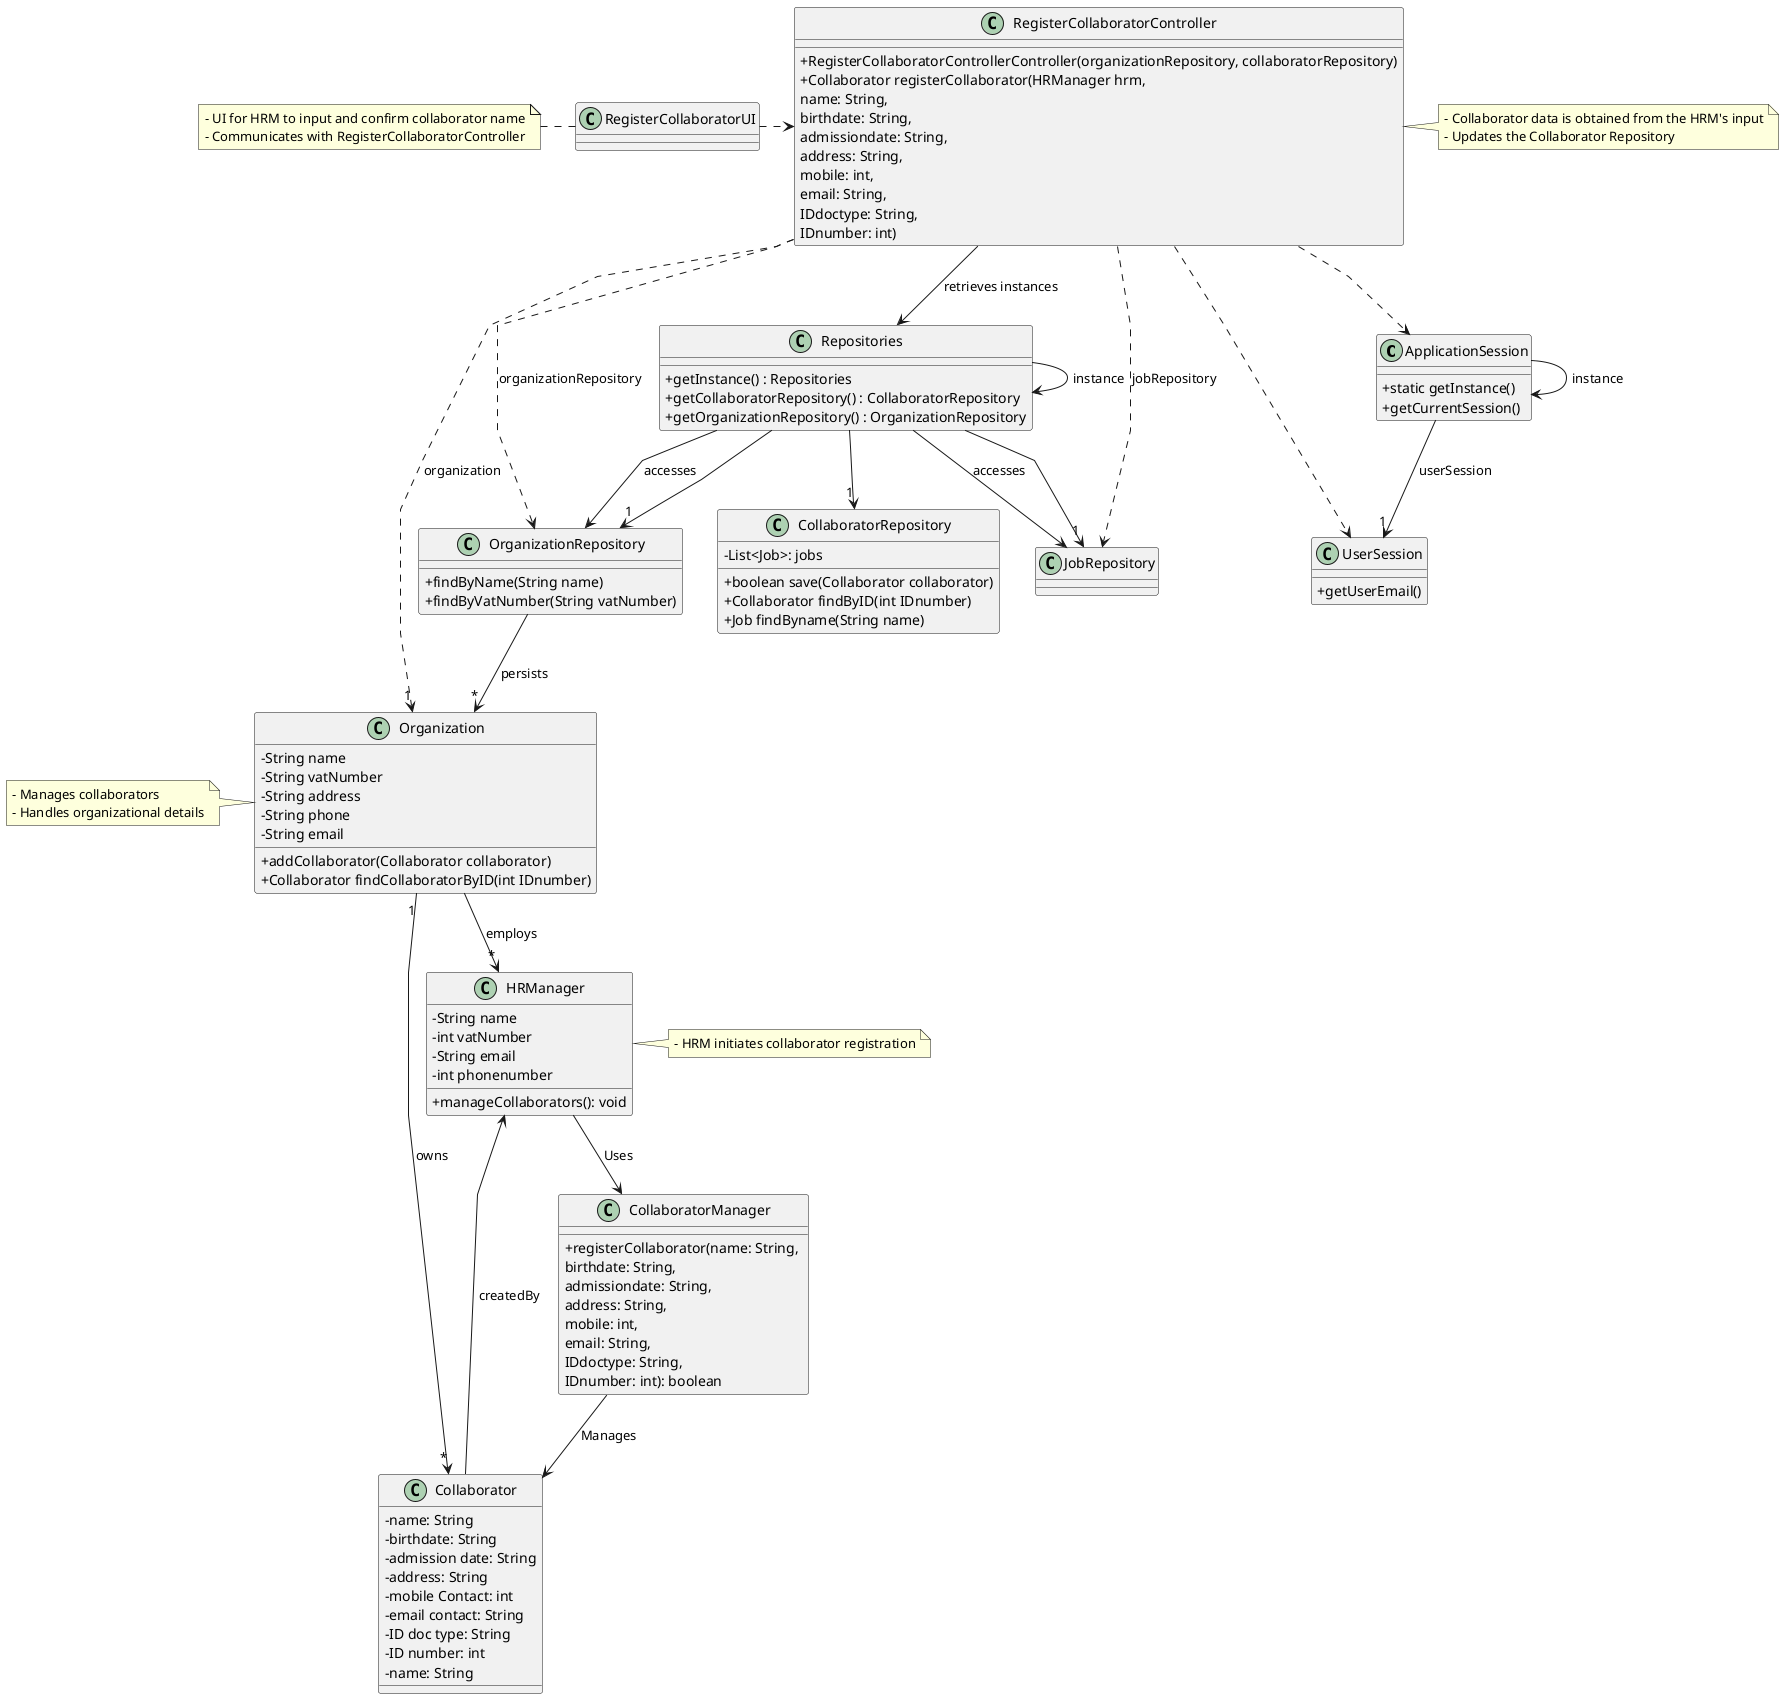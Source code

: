 @startuml
 'skinparam monochrome true
 skinparam packageStyle rectangle
 skinparam shadowing false
 skinparam linetype polyline
 'skinparam linetype orto

 skinparam classAttributeIconSize 0

 'left to right direction

 class ApplicationSession
 {
     + static getInstance()
     + getCurrentSession()
 }

 class UserSession
 {
     + getUserEmail()
 }

class Collaborator {
    - name: String
    - birthdate: String
    - admission date: String
    - address: String
    - mobile Contact: int
    - email contact: String
    - ID doc type: String
    - ID number: int
}

class Collaborator {
    - name: String
}

 class CollaboratorManager {
     + registerCollaborator(name: String, \nbirthdate: String, \nadmissiondate: String, \naddress: String, \nmobile: int, \nemail: String, \nIDdoctype: String, \nIDnumber: int): boolean
 }

 class CollaboratorRepository {
   + boolean save(Collaborator collaborator)
   + Collaborator findByID(int IDnumber)
 }

  class CollaboratorRepository {
    - List<Job>: jobs
    + Job findByname(String name)
  }

 class Organization {
   - String name
   - String vatNumber
   - String address
   - String phone
   - String email
   + addCollaborator(Collaborator collaborator)
   + Collaborator findCollaboratorByID(int IDnumber)
 }

 class OrganizationRepository {
   + findByName(String name)
   + findByVatNumber(String vatNumber)
 }

 class Repositories {
   + getInstance() : Repositories
   + getCollaboratorRepository() : CollaboratorRepository
   + getOrganizationRepository() : OrganizationRepository
 }

 class RegisterCollaboratorController {
   + RegisterCollaboratorControllerController(organizationRepository, collaboratorRepository)
   + Collaborator registerCollaborator(HRManager hrm, \nname: String, \nbirthdate: String, \nadmissiondate: String, \naddress: String, \nmobile: int, \nemail: String, \nIDdoctype: String, \nIDnumber: int)
 }

 class RegisterCollaboratorUI {

 }

 class HRManager {
    - String name
    - int vatNumber
    - String email
    - int phonenumber
     + manageCollaborators(): void
 }

 CollaboratorManager --> Collaborator: Manages
 HRManager --> CollaboratorManager: Uses

 note right of RegisterCollaboratorController
   - Collaborator data is obtained from the HRM's input
   - Updates the Collaborator Repository
 end note

 note right of HRManager
   - HRM initiates collaborator registration
 end note

 note left of RegisterCollaboratorUI
   - UI for HRM to input and confirm collaborator name
   - Communicates with RegisterCollaboratorController
 end note

 note left of Organization
   - Manages collaborators
   - Handles organizational details
 end note

 Repositories -> Repositories : instance
 ApplicationSession -> ApplicationSession : instance

 RegisterCollaboratorUI .> RegisterCollaboratorController

 RegisterCollaboratorController -down-> Repositories : retrieves instances

 Repositories -down-> JobRepository : accesses
 Repositories -down-> OrganizationRepository : accesses

 RegisterCollaboratorController ..> OrganizationRepository : organizationRepository
 RegisterCollaboratorController ..> JobRepository : jobRepository

 Repositories --> "1" OrganizationRepository
 Repositories --> "1" CollaboratorRepository
 Repositories --> "1" JobRepository

 OrganizationRepository --> "*" Organization : persists
 ApplicationSession --> "1" UserSession : userSession

 RegisterCollaboratorController ..> "1" Organization : organization
 RegisterCollaboratorController ..> ApplicationSession
 RegisterCollaboratorController ..> UserSession
 Organization "1" --> "*" Collaborator : owns
 Collaborator --> HRManager : createdBy

 Organization --> "*" HRManager : employs

 @enduml